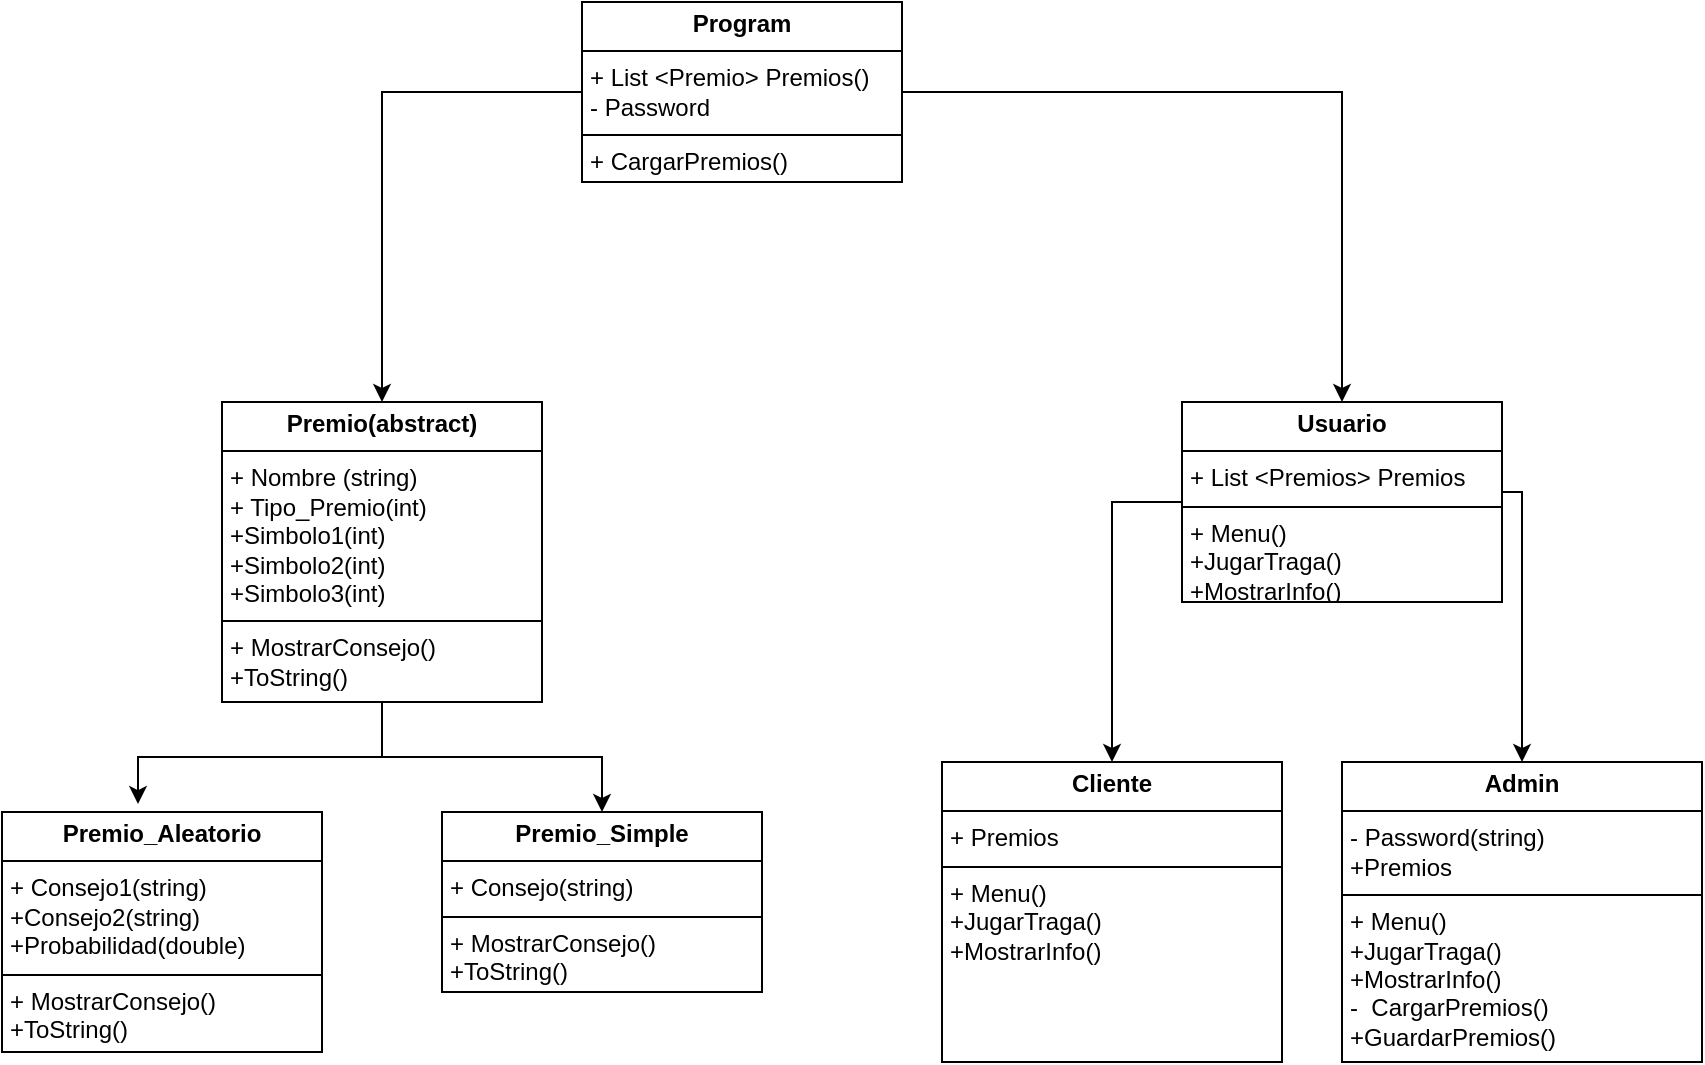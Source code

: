 <mxfile version="24.6.2" type="github">
  <diagram id="C5RBs43oDa-KdzZeNtuy" name="Page-1">
    <mxGraphModel dx="1216" dy="549" grid="1" gridSize="10" guides="1" tooltips="1" connect="1" arrows="1" fold="1" page="1" pageScale="1" pageWidth="827" pageHeight="1169" math="0" shadow="0">
      <root>
        <mxCell id="WIyWlLk6GJQsqaUBKTNV-0" />
        <mxCell id="WIyWlLk6GJQsqaUBKTNV-1" parent="WIyWlLk6GJQsqaUBKTNV-0" />
        <mxCell id="jcXhqBZSR6_EOswP7cTH-7" style="edgeStyle=orthogonalEdgeStyle;rounded=0;orthogonalLoop=1;jettySize=auto;html=1;exitX=0;exitY=0.5;exitDx=0;exitDy=0;entryX=0.5;entryY=0;entryDx=0;entryDy=0;" parent="WIyWlLk6GJQsqaUBKTNV-1" source="jcXhqBZSR6_EOswP7cTH-0" target="jcXhqBZSR6_EOswP7cTH-1" edge="1">
          <mxGeometry relative="1" as="geometry" />
        </mxCell>
        <mxCell id="jcXhqBZSR6_EOswP7cTH-8" style="edgeStyle=orthogonalEdgeStyle;rounded=0;orthogonalLoop=1;jettySize=auto;html=1;exitX=1;exitY=0.5;exitDx=0;exitDy=0;" parent="WIyWlLk6GJQsqaUBKTNV-1" source="jcXhqBZSR6_EOswP7cTH-0" target="jcXhqBZSR6_EOswP7cTH-2" edge="1">
          <mxGeometry relative="1" as="geometry" />
        </mxCell>
        <mxCell id="jcXhqBZSR6_EOswP7cTH-0" value="&lt;p style=&quot;margin:0px;margin-top:4px;text-align:center;&quot;&gt;&lt;b&gt;Program&lt;/b&gt;&lt;/p&gt;&lt;hr size=&quot;1&quot; style=&quot;border-style:solid;&quot;&gt;&lt;p style=&quot;margin:0px;margin-left:4px;&quot;&gt;+ List &amp;lt;Premio&amp;gt; Premios()&lt;/p&gt;&lt;p style=&quot;margin:0px;margin-left:4px;&quot;&gt;- Password&lt;/p&gt;&lt;hr size=&quot;1&quot; style=&quot;border-style:solid;&quot;&gt;&lt;p style=&quot;margin:0px;margin-left:4px;&quot;&gt;+ CargarPremios()&lt;/p&gt;" style="verticalAlign=top;align=left;overflow=fill;html=1;whiteSpace=wrap;" parent="WIyWlLk6GJQsqaUBKTNV-1" vertex="1">
          <mxGeometry x="290" y="90" width="160" height="90" as="geometry" />
        </mxCell>
        <mxCell id="jcXhqBZSR6_EOswP7cTH-16" style="edgeStyle=orthogonalEdgeStyle;rounded=0;orthogonalLoop=1;jettySize=auto;html=1;entryX=0.5;entryY=0;entryDx=0;entryDy=0;" parent="WIyWlLk6GJQsqaUBKTNV-1" source="jcXhqBZSR6_EOswP7cTH-1" target="jcXhqBZSR6_EOswP7cTH-4" edge="1">
          <mxGeometry relative="1" as="geometry" />
        </mxCell>
        <mxCell id="jcXhqBZSR6_EOswP7cTH-1" value="&lt;p style=&quot;margin:0px;margin-top:4px;text-align:center;&quot;&gt;&lt;b&gt;Premio(abstract)&lt;/b&gt;&lt;/p&gt;&lt;hr size=&quot;1&quot; style=&quot;border-style:solid;&quot;&gt;&lt;p style=&quot;margin:0px;margin-left:4px;&quot;&gt;+ Nombre (string)&lt;/p&gt;&lt;p style=&quot;margin:0px;margin-left:4px;&quot;&gt;+ Tipo_Premio(int)&lt;/p&gt;&lt;p style=&quot;margin:0px;margin-left:4px;&quot;&gt;+Simbolo1(int)&lt;/p&gt;&lt;p style=&quot;margin:0px;margin-left:4px;&quot;&gt;+Simbolo2(int)&lt;/p&gt;&lt;p style=&quot;margin:0px;margin-left:4px;&quot;&gt;+Simbolo3(int)&lt;/p&gt;&lt;hr size=&quot;1&quot; style=&quot;border-style:solid;&quot;&gt;&lt;p style=&quot;margin:0px;margin-left:4px;&quot;&gt;+ MostrarConsejo()&lt;/p&gt;&lt;p style=&quot;margin:0px;margin-left:4px;&quot;&gt;+ToString()&lt;/p&gt;" style="verticalAlign=top;align=left;overflow=fill;html=1;whiteSpace=wrap;" parent="WIyWlLk6GJQsqaUBKTNV-1" vertex="1">
          <mxGeometry x="110" y="290" width="160" height="150" as="geometry" />
        </mxCell>
        <mxCell id="jcXhqBZSR6_EOswP7cTH-17" style="edgeStyle=orthogonalEdgeStyle;rounded=0;orthogonalLoop=1;jettySize=auto;html=1;exitX=0;exitY=0.5;exitDx=0;exitDy=0;entryX=0.5;entryY=0;entryDx=0;entryDy=0;" parent="WIyWlLk6GJQsqaUBKTNV-1" source="jcXhqBZSR6_EOswP7cTH-2" target="jcXhqBZSR6_EOswP7cTH-5" edge="1">
          <mxGeometry relative="1" as="geometry" />
        </mxCell>
        <mxCell id="jcXhqBZSR6_EOswP7cTH-18" style="edgeStyle=orthogonalEdgeStyle;rounded=0;orthogonalLoop=1;jettySize=auto;html=1;exitX=1;exitY=0.5;exitDx=0;exitDy=0;entryX=0.5;entryY=0;entryDx=0;entryDy=0;" parent="WIyWlLk6GJQsqaUBKTNV-1" source="jcXhqBZSR6_EOswP7cTH-2" target="jcXhqBZSR6_EOswP7cTH-6" edge="1">
          <mxGeometry relative="1" as="geometry">
            <Array as="points">
              <mxPoint x="760" y="335" />
            </Array>
          </mxGeometry>
        </mxCell>
        <mxCell id="jcXhqBZSR6_EOswP7cTH-2" value="&lt;p style=&quot;margin:0px;margin-top:4px;text-align:center;&quot;&gt;&lt;b&gt;Usuario&lt;/b&gt;&lt;/p&gt;&lt;hr size=&quot;1&quot; style=&quot;border-style:solid;&quot;&gt;&lt;p style=&quot;margin:0px;margin-left:4px;&quot;&gt;+ List &amp;lt;Premios&amp;gt; Premios&lt;/p&gt;&lt;hr size=&quot;1&quot; style=&quot;border-style:solid;&quot;&gt;&lt;p style=&quot;margin:0px;margin-left:4px;&quot;&gt;+ Menu()&lt;/p&gt;&lt;p style=&quot;margin:0px;margin-left:4px;&quot;&gt;+JugarTraga()&lt;/p&gt;&lt;p style=&quot;margin:0px;margin-left:4px;&quot;&gt;+MostrarInfo()&lt;/p&gt;" style="verticalAlign=top;align=left;overflow=fill;html=1;whiteSpace=wrap;" parent="WIyWlLk6GJQsqaUBKTNV-1" vertex="1">
          <mxGeometry x="590" y="290" width="160" height="100" as="geometry" />
        </mxCell>
        <mxCell id="jcXhqBZSR6_EOswP7cTH-3" value="&lt;p style=&quot;margin:0px;margin-top:4px;text-align:center;&quot;&gt;&lt;b&gt;Premio_Aleatorio&lt;/b&gt;&lt;/p&gt;&lt;hr size=&quot;1&quot; style=&quot;border-style:solid;&quot;&gt;&lt;p style=&quot;margin:0px;margin-left:4px;&quot;&gt;+ Consejo1(string)&lt;/p&gt;&lt;p style=&quot;margin:0px;margin-left:4px;&quot;&gt;+Consejo2(string)&lt;/p&gt;&lt;p style=&quot;margin:0px;margin-left:4px;&quot;&gt;+Probabilidad(double)&lt;/p&gt;&lt;hr size=&quot;1&quot; style=&quot;border-style:solid;&quot;&gt;&lt;p style=&quot;margin:0px;margin-left:4px;&quot;&gt;+ MostrarConsejo()&lt;/p&gt;&lt;p style=&quot;margin:0px;margin-left:4px;&quot;&gt;+ToString()&lt;/p&gt;" style="verticalAlign=top;align=left;overflow=fill;html=1;whiteSpace=wrap;" parent="WIyWlLk6GJQsqaUBKTNV-1" vertex="1">
          <mxGeometry y="495" width="160" height="120" as="geometry" />
        </mxCell>
        <mxCell id="jcXhqBZSR6_EOswP7cTH-4" value="&lt;p style=&quot;margin:0px;margin-top:4px;text-align:center;&quot;&gt;&lt;b&gt;Premio_Simple&lt;/b&gt;&lt;/p&gt;&lt;hr size=&quot;1&quot; style=&quot;border-style:solid;&quot;&gt;&lt;p style=&quot;margin:0px;margin-left:4px;&quot;&gt;+ Consejo(string)&lt;/p&gt;&lt;hr size=&quot;1&quot; style=&quot;border-style:solid;&quot;&gt;&lt;p style=&quot;margin:0px;margin-left:4px;&quot;&gt;+ MostrarConsejo()&lt;/p&gt;&lt;p style=&quot;margin:0px;margin-left:4px;&quot;&gt;+ToString()&lt;/p&gt;" style="verticalAlign=top;align=left;overflow=fill;html=1;whiteSpace=wrap;" parent="WIyWlLk6GJQsqaUBKTNV-1" vertex="1">
          <mxGeometry x="220" y="495" width="160" height="90" as="geometry" />
        </mxCell>
        <mxCell id="jcXhqBZSR6_EOswP7cTH-5" value="&lt;p style=&quot;margin:0px;margin-top:4px;text-align:center;&quot;&gt;&lt;b&gt;Cliente&lt;/b&gt;&lt;/p&gt;&lt;hr size=&quot;1&quot; style=&quot;border-style:solid;&quot;&gt;&lt;p style=&quot;margin:0px;margin-left:4px;&quot;&gt;+ Premios&lt;/p&gt;&lt;hr size=&quot;1&quot; style=&quot;border-style:solid;&quot;&gt;&lt;p style=&quot;margin:0px;margin-left:4px;&quot;&gt;+ Menu()&lt;/p&gt;&lt;p style=&quot;margin: 0px 0px 0px 4px;&quot;&gt;+JugarTraga()&lt;/p&gt;&lt;p style=&quot;margin: 0px 0px 0px 4px;&quot;&gt;+MostrarInfo()&lt;/p&gt;&lt;div&gt;&lt;br&gt;&lt;/div&gt;" style="verticalAlign=top;align=left;overflow=fill;html=1;whiteSpace=wrap;" parent="WIyWlLk6GJQsqaUBKTNV-1" vertex="1">
          <mxGeometry x="470" y="470" width="170" height="150" as="geometry" />
        </mxCell>
        <mxCell id="jcXhqBZSR6_EOswP7cTH-6" value="&lt;p style=&quot;margin:0px;margin-top:4px;text-align:center;&quot;&gt;&lt;b&gt;Admin&lt;/b&gt;&lt;/p&gt;&lt;hr size=&quot;1&quot; style=&quot;border-style:solid;&quot;&gt;&lt;p style=&quot;margin:0px;margin-left:4px;&quot;&gt;- Password(string)&lt;/p&gt;&lt;p style=&quot;margin:0px;margin-left:4px;&quot;&gt;+Premios&lt;/p&gt;&lt;hr size=&quot;1&quot; style=&quot;border-style:solid;&quot;&gt;&lt;p style=&quot;margin:0px;margin-left:4px;&quot;&gt;+ Menu()&lt;/p&gt;&lt;p style=&quot;margin:0px;margin-left:4px;&quot;&gt;+JugarTraga()&lt;/p&gt;&lt;p style=&quot;margin:0px;margin-left:4px;&quot;&gt;+MostrarInfo()&lt;/p&gt;&lt;p style=&quot;margin:0px;margin-left:4px;&quot;&gt;&lt;span style=&quot;background-color: initial;&quot;&gt;-&amp;nbsp; CargarPremios()&lt;/span&gt;&lt;/p&gt;&lt;p style=&quot;margin:0px;margin-left:4px;&quot;&gt;+GuardarPremios()&lt;/p&gt;&lt;p style=&quot;margin:0px;margin-left:4px;&quot;&gt;&lt;br&gt;&lt;/p&gt;" style="verticalAlign=top;align=left;overflow=fill;html=1;whiteSpace=wrap;" parent="WIyWlLk6GJQsqaUBKTNV-1" vertex="1">
          <mxGeometry x="670" y="470" width="180" height="150" as="geometry" />
        </mxCell>
        <mxCell id="jcXhqBZSR6_EOswP7cTH-15" style="edgeStyle=orthogonalEdgeStyle;rounded=0;orthogonalLoop=1;jettySize=auto;html=1;entryX=0.425;entryY=-0.033;entryDx=0;entryDy=0;entryPerimeter=0;" parent="WIyWlLk6GJQsqaUBKTNV-1" source="jcXhqBZSR6_EOswP7cTH-1" target="jcXhqBZSR6_EOswP7cTH-3" edge="1">
          <mxGeometry relative="1" as="geometry" />
        </mxCell>
      </root>
    </mxGraphModel>
  </diagram>
</mxfile>
